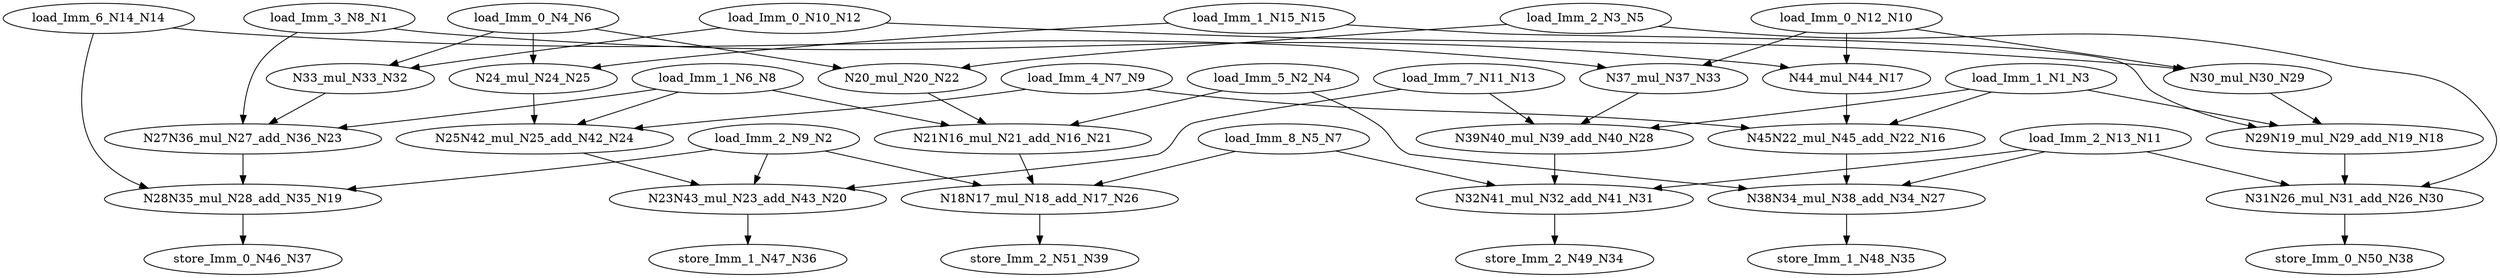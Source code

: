 digraph graphname {
N29 [color="black", ntype="operation", label="N30_mul_N30_N29"];
N28 [color="black", ntype="operation", label="N39N40_mul_N39_add_N40_N28"];
N23 [color="black", ntype="operation", label="N27N36_mul_N27_add_N36_N23"];
N22 [color="black", ntype="operation", label="N20_mul_N20_N22"];
N21 [color="black", ntype="operation", label="N21N16_mul_N21_add_N16_N21"];
N20 [color="black", ntype="operation", label="N23N43_mul_N23_add_N43_N20"];
N27 [color="black", ntype="operation", label="N38N34_mul_N38_add_N34_N27"];
N26 [color="black", ntype="operation", label="N18N17_mul_N18_add_N17_N26"];
N25 [color="black", ntype="operation", label="N24_mul_N24_N25"];
N24 [color="black", ntype="operation", label="N25N42_mul_N25_add_N42_N24"];
N8 [color="black", ntype="invar", label="load_Imm_1_N6_N8"];
N9 [color="black", ntype="invar", label="load_Imm_4_N7_N9"];
N1 [color="black", ntype="invar", label="load_Imm_3_N8_N1"];
N2 [color="black", ntype="invar", label="load_Imm_2_N9_N2"];
N3 [color="black", ntype="invar", label="load_Imm_1_N1_N3"];
N4 [color="black", ntype="invar", label="load_Imm_5_N2_N4"];
N5 [color="black", ntype="invar", label="load_Imm_2_N3_N5"];
N6 [color="black", ntype="invar", label="load_Imm_0_N4_N6"];
N7 [color="black", ntype="invar", label="load_Imm_8_N5_N7"];
N12 [color="black", ntype="invar", label="load_Imm_0_N10_N12"];
N13 [color="black", ntype="invar", label="load_Imm_7_N11_N13"];
N10 [color="black", ntype="invar", label="load_Imm_0_N12_N10"];
N11 [color="black", ntype="invar", label="load_Imm_2_N13_N11"];
N16 [color="black", ntype="operation", label="N45N22_mul_N45_add_N22_N16"];
N17 [color="black", ntype="operation", label="N44_mul_N44_N17"];
N14 [color="black", ntype="invar", label="load_Imm_6_N14_N14"];
N15 [color="black", ntype="invar", label="load_Imm_1_N15_N15"];
N18 [color="black", ntype="operation", label="N29N19_mul_N29_add_N19_N18"];
N19 [color="black", ntype="operation", label="N28N35_mul_N28_add_N35_N19"];
N38 [color="black", ntype="outvar", label="store_Imm_0_N50_N38"];
N39 [color="black", ntype="outvar", label="store_Imm_2_N51_N39"];
N30 [color="black", ntype="operation", label="N31N26_mul_N31_add_N26_N30"];
N31 [color="black", ntype="operation", label="N32N41_mul_N32_add_N41_N31"];
N32 [color="black", ntype="operation", label="N33_mul_N33_N32"];
N33 [color="black", ntype="operation", label="N37_mul_N37_N33"];
N34 [color="black", ntype="outvar", label="store_Imm_2_N49_N34"];
N35 [color="black", ntype="outvar", label="store_Imm_1_N48_N35"];
N36 [color="black", ntype="outvar", label="store_Imm_1_N47_N36"];
N37 [color="black", ntype="outvar", label="store_Imm_0_N46_N37"];
N29 -> N18;
N28 -> N31;
N23 -> N19;
N22 -> N21;
N21 -> N26;
N20 -> N36;
N27 -> N35;
N26 -> N39;
N25 -> N24;
N24 -> N20;
N8 -> N24;
N8 -> N23;
N8 -> N21;
N9 -> N24;
N9 -> N16;
N1 -> N23;
N1 -> N17;
N2 -> N20;
N2 -> N19;
N2 -> N26;
N3 -> N16;
N3 -> N28;
N3 -> N18;
N4 -> N21;
N4 -> N27;
N5 -> N22;
N5 -> N30;
N6 -> N32;
N6 -> N22;
N6 -> N25;
N7 -> N26;
N7 -> N31;
N12 -> N29;
N12 -> N32;
N13 -> N28;
N13 -> N20;
N10 -> N33;
N10 -> N29;
N10 -> N17;
N11 -> N31;
N11 -> N27;
N11 -> N30;
N16 -> N27;
N17 -> N16;
N14 -> N19;
N14 -> N33;
N15 -> N18;
N15 -> N25;
N18 -> N30;
N19 -> N37;
N30 -> N38;
N31 -> N34;
N32 -> N23;
N33 -> N28;
}

